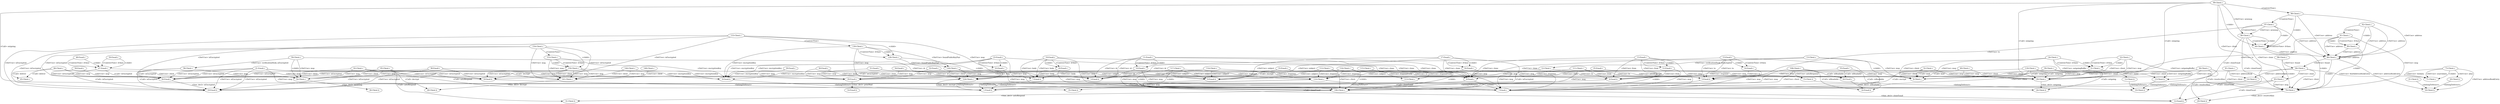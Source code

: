 digraph {
1 [label = "8-Client.c"];
2 [label = "12-Client.c"];
2 -> 1[label="<Def-Use> msg"];
3 [label = "13-Client.c"];
3 -> 2[label="<Def-Use> verificationHook_isEncrypted"];
3 -> 1[label="<child>"];
3 -> 1[label="<Def-Use> msg"];
4 [label = "21-Client.c"];
4 -> 1[label="<Def-Use> client"];
5 [label = "22-Client.c"];
5 -> 1[label="<Def-Use> client"];
5 -> 1[label="<Def-Use> msg"];
5 -> 4[label="<child>"];
6 [label = "24-Client.c"];
6 -> 1[label="<Def-Use> client"];
6 -> 4[label="<child>"];
6 -> 1[label="<Def-Use> msg"];
5 -> 4[label="<Control-Flow> if-then"];
6 -> 4[label="<Control-Flow> if-then"];
7 [label = "29-Client.c"];
8 [label = "32-Client.c"];
8 -> 7[label="<Def-Use> client"];
8 -> 7[label="<Def-Use> msg"];
9 [label = "36-Client.c"];
9 -> 7[label="<Def-Use> client"];
9 -> 7[label="<Def-Use> msg"];
10 [label = "39-Client.c"];
10 -> 7[label="<Def-Use> msg"];
10 -> 7[label="<Def-Use> client"];
11 [label = "40-Client.c"];
11 -> 1[label="<Call> mail"];
11 -> 7[label="<Def-Use> client"];
11 -> 7[label="<Def-Use> msg"];
12 [label = "45-Client.c"];
13 [label = "54-Client.c"];
14 [label = "58-Client.c"];
14 -> 13[label="<Def-Use> msg"];
15 [label = "59-Client.c"];
15 -> 14[label="<Def-Use> verificationHook_isEncrypted"];
15 -> 13[label="<child>"];
15 -> 13[label="<Def-Use> msg"];
16 [label = "62-Client.c"];
16 -> 13[label="<Def-Use> client"];
16 -> 13[label="<Def-Use> msg"];
17 [label = "65-Client.c"];
17 -> 13[label="<Def-Use> client"];
17 -> 13[label="<Def-Use> msg"];
18 [label = "66-Client.c"];
18 -> 12[label="<Call> deliver"];
18 -> 13[label="<Def-Use> client"];
18 -> 13[label="<Def-Use> msg"];
19 [label = "71-Client.c"];
20 [label = "73-Client.c"];
20 -> 19[label="<child>"];
20 -> 19[label="<Def-Use> listdata"];
20 -> 19[label="<Def-Use> searchdata"];
21 [label = "79-Client.c"];
22 [label = "81-Client.c"];
22 -> 21[label="<Def-Use> client"];
23 [label = "83-Client.c"];
23 -> 21[label="<Def-Use> msg"];
24 [label = "84-Client.c"];
24 -> 21[label="<Def-Use> client"];
24 -> 19[label="<Def-Use> findAddressBookEntry"];
24 -> 23[label="<Def-Use> clone"];
25 [label = "86-Client.c"];
25 -> 24[label="<Def-Use> found"];
25 -> 21[label="<child>"];
26 [label = "88-Client.c"];
26 -> 21[label="<child>"];
26 -> 24[label="<Def-Use> found"];
26 -> 26[label="<Def-Use> address"];
27 [label = "89-Client.c"];
27 -> 26[label="<Def-Use> address"];
27 -> 21[label="<child>"];
28 [label = "91-Client.c"];
28 -> 21[label="<Def-Use> msg"];
28 -> 26[label="<Def-Use> address"];
28 -> 27[label="<child>"];
29 [label = "92-Client.c"];
29 -> 26[label="<Def-Use> address"];
29 -> 27[label="<child>"];
29 -> 26[label="<Def-Use> address"];
28 -> 27[label="<Control-Flow> if-then"];
29 -> 28[label="<Control-Flow>"];
30 [label = "94-Client.c"];
30 -> 26[label="<Def-Use> address"];
30 -> 21[label="<child>"];
31 [label = "96-Client.c"];
31 -> 23[label="<Def-Use> clone"];
31 -> 30[label="<child>"];
32 [label = "97-Client.c"];
32 -> 31[label="<Def-Use> newmsg"];
32 -> 26[label="<Def-Use> address"];
32 -> 30[label="<child>"];
33 [label = "98-Client.c"];
33 -> 26[label="<Def-Use> address"];
33 -> 30[label="<child>"];
33 -> 26[label="<Def-Use> address"];
34 [label = "99-Client.c"];
34 -> 7[label="<Call> outgoing"];
34 -> 21[label="<Def-Use> client"];
34 -> 30[label="<child>"];
34 -> 31[label="<Def-Use> newmsg"];
30 -> 30[label="<Control-Flow> if-then"];
31 -> 30[label="<Control-Flow>"];
32 -> 31[label="<Control-Flow>"];
33 -> 32[label="<Control-Flow>"];
34 -> 33[label="<Control-Flow>"];
35 [label = "106-Client.c"];
36 [label = "108-Client.c"];
36 -> 35[label="<Def-Use> client"];
36 -> 35[label="<Def-Use> msg"];
37 [label = "110-Client.c"];
37 -> 35[label="<Def-Use> msg"];
38 [label = "111-Client.c"];
38 -> 37[label="<Def-Use> response"];
38 -> 35[label="<Def-Use> msg"];
39 [label = "112-Client.c"];
39 -> 37[label="<Def-Use> response"];
39 -> 35[label="<Def-Use> client"];
40 [label = "113-Client.c"];
41 [label = "114-Client.c"];
41 -> 37[label="<Def-Use> response"];
41 -> 35[label="<child>"];
42 [label = "115-Client.c"];
42 -> 40[label="<Def-Use> respondPrefix"];
42 -> 35[label="<child>"];
43 [label = "116-Client.c"];
43 -> 37[label="<Def-Use> response"];
43 -> 35[label="<child>"];
43 -> 40[label="<Def-Use> respondPrefix"];
44 [label = "117-Client.c"];
44 -> 37[label="<Def-Use> response"];
44 -> 35[label="<child>"];
44 -> 35[label="<Def-Use> msg"];
45 [label = "118-Client.c"];
45 -> 7[label="<Call> outgoing"];
45 -> 35[label="<Def-Use> client"];
45 -> 37[label="<Def-Use> response"];
46 [label = "124-Client.c"];
47 [label = "126-Client.c"];
47 -> 46[label="<Def-Use> client"];
47 -> 46[label="<Def-Use> msg"];
48 [label = "128-Client.c"];
48 -> 47[label="<Def-Use> foundPublicKeyPair"];
48 -> 46[label="<child>"];
49 [label = "130-Client.c"];
49 -> 46[label="<Def-Use> msg"];
49 -> 48[label="<child>"];
49 -> 47[label="<Def-Use> foundPublicKeyPair"];
50 [label = "133-Client.c"];
50 -> 46[label="<Def-Use> msg"];
50 -> 48[label="<child>"];
49 -> 48[label="<Control-Flow> if-then"];
50 -> 49[label="<Control-Flow>"];
51 [label = "141-Client.c"];
52 [label = "144-Client.c"];
52 -> 51[label="<Def-Use> msg"];
52 -> 51[label="<Def-Use> client"];
53 [label = "148-Client.c"];
53 -> 51[label="<Def-Use> client"];
54 [label = "150-Client.c"];
54 -> 51[label="<Def-Use> msg"];
54 -> 51[label="<Def-Use> msg"];
54 -> 51[label="<Def-Use> client"];
55 [label = "153-Client.c"];
55 -> 51[label="<Def-Use> msg"];
55 -> 54[label="<child>"];
56 [label = "154-Client.c"];
56 -> 51[label="<Def-Use> msg"];
56 -> 54[label="<child>"];
55 -> 54[label="<Control-Flow> if-then"];
56 -> 55[label="<Control-Flow>"];
57 [label = "10-Client.h"];
58 [label = "12-Client.h"];
59 [label = "13-Client.h"];
60 [label = "14-Client.h"];
61 [label = "15-Client.h"];
58 -> 57[label="<belongToStruct>"];
59 -> 57[label="<belongToStruct>"];
60 -> 57[label="<belongToStruct>"];
61 -> 57[label="<belongToStruct>"];
62 [label = "18-Client.h"];
63 [label = "20-Client.h"];
64 [label = "21-Client.h"];
63 -> 62[label="<belongToStruct>"];
64 -> 62[label="<belongToStruct>"];
65 [label = "24-Client.h"];
66 [label = "26-Client.h"];
67 [label = "29-Client.h"];
68 [label = "31-Client.h"];
69 [label = "35-Client.h"];
70 [label = "40-Client.h"];
71 [label = "7-Email.c"];
72 [label = "9-Email.c"];
72 -> 71[label="<child>"];
73 [label = "10-Email.c"];
73 -> 71[label="<Def-Use> msg"];
74 [label = "11-Email.c"];
74 -> 72[label="<Def-Use> clone"];
74 -> 71[label="<Def-Use> msg"];
74 -> 73[label="<child>"];
74 -> 73[label="<Control-Flow> if-then"];
75 [label = "12-Email.c"];
75 -> 71[label="<Def-Use> msg"];
76 [label = "13-Email.c"];
76 -> 72[label="<Def-Use> clone"];
76 -> 71[label="<Def-Use> msg"];
76 -> 75[label="<child>"];
76 -> 75[label="<Control-Flow> if-then"];
77 [label = "14-Email.c"];
77 -> 71[label="<Def-Use> msg"];
78 [label = "15-Email.c"];
78 -> 72[label="<Def-Use> clone"];
78 -> 71[label="<Def-Use> msg"];
78 -> 77[label="<child>"];
78 -> 77[label="<Control-Flow> if-then"];
79 [label = "16-Email.c"];
79 -> 71[label="<Def-Use> msg"];
80 [label = "17-Email.c"];
80 -> 72[label="<Def-Use> clone"];
80 -> 71[label="<Def-Use> msg"];
80 -> 79[label="<child>"];
80 -> 79[label="<Control-Flow> if-then"];
81 [label = "18-Email.c"];
81 -> 71[label="<Def-Use> msg"];
82 [label = "19-Email.c"];
82 -> 72[label="<Def-Use> clone"];
82 -> 71[label="<Def-Use> msg"];
82 -> 81[label="<child>"];
82 -> 81[label="<Control-Flow> if-then"];
83 [label = "21-Email.c"];
83 -> 72[label="<Def-Use> clone"];
83 -> 71[label="<Def-Use> msg"];
84 [label = "22-Email.c"];
84 -> 71[label="<Def-Use> msg"];
85 [label = "23-Email.c"];
85 -> 72[label="<Def-Use> clone"];
85 -> 71[label="<Def-Use> msg"];
85 -> 84[label="<child>"];
85 -> 84[label="<Control-Flow> if-then"];
86 [label = "25-Email.c"];
86 -> 72[label="<Def-Use> clone"];
86 -> 71[label="<child>"];
87 [label = "29-Email.c"];
88 [label = "31-Email.c"];
88 -> 87[label="<Def-Use> msg"];
89 [label = "32-Email.c"];
89 -> 87[label="<Def-Use> msg"];
90 [label = "33-Email.c"];
90 -> 87[label="<Def-Use> msg"];
91 [label = "34-Email.c"];
91 -> 87[label="<Def-Use> msg"];
92 [label = "35-Email.c"];
92 -> 87[label="<Def-Use> msg"];
93 [label = "36-Email.c"];
93 -> 87[label="<Def-Use> msg"];
94 [label = "38-Email.c"];
94 -> 87[label="<Def-Use> msg"];
95 [label = "39-Email.c"];
95 -> 87[label="<Def-Use> msg"];
96 [label = "44-Email.c"];
97 [label = "47-Email.c"];
97 -> 96[label="<Def-Use> msg"];
98 [label = "48-Email.c"];
98 -> 97[label="<child>"];
99 [label = "50-Email.c"];
99 -> 97[label="<child>"];
98 -> 97[label="<Control-Flow> if-then"];
99 -> 97[label="<Control-Flow> if-then"];
100 [label = "56-Email.c"];
101 [label = "58-Email.c"];
101 -> 100[label="<Def-Use> msg"];
101 -> 100[label="<Def-Use> isEncrypted"];
102 [label = "1-Email.h"];
103 [label = "3-Email.h"];
104 [label = "4-Email.h"];
105 [label = "5-Email.h"];
106 [label = "6-Email.h"];
107 [label = "7-Email.h"];
108 [label = "8-Email.h"];
109 [label = "9-Email.h"];
103 -> 102[label="<belongToStruct>"];
104 -> 102[label="<belongToStruct>"];
105 -> 102[label="<belongToStruct>"];
106 -> 102[label="<belongToStruct>"];
107 -> 102[label="<belongToStruct>"];
108 -> 102[label="<belongToStruct>"];
109 -> 102[label="<belongToStruct>"];
110 [label = "12-Email.h"];
111 [label = "14-Email.h"];
112 [label = "16-Email.h"];
113 [label = "18-Email.h"];
85 -> 109[label="<Def-Use> encryptionKey"];
74 -> 103[label="<Def-Use> id"];
80 -> 106[label="<Def-Use> subject"];
31 -> 110[label="<Call> cloneEmail"];
31 -> 71[label="<Call> cloneEmail"];
50 -> 108[label="<Def-Use> isEncrypted"];
50 -> 113[label="<Def-Use> isEncrypted"];
50 -> 100[label="<Def-Use> isEncrypted"];
76 -> 104[label="<Def-Use> from"];
79 -> 106[label="<Def-Use> subject"];
43 -> 106[label="<Def-Use> subject"];
16 -> 51[label="<Call> decrypt"];
16 -> 70[label="<Call> decrypt"];
83 -> 108[label="<Def-Use> isEncrypted"];
83 -> 113[label="<Def-Use> isEncrypted"];
83 -> 100[label="<Def-Use> isEncrypted"];
73 -> 103[label="<Def-Use> id"];
80 -> 106[label="<Def-Use> subject"];
54 -> 108[label="<Def-Use> isEncrypted"];
54 -> 113[label="<Def-Use> isEncrypted"];
54 -> 100[label="<Def-Use> isEncrypted"];
24 -> 60[label="<Def-Use> addressBook"];
72 -> 102[label="<Def-Use> email"];
18 -> 12[label="<Call> deliver"];
44 -> 106[label="<Def-Use> subject"];
38 -> 104[label="<Def-Use> from"];
37 -> 110[label="<Call> cloneEmail"];
37 -> 71[label="<Call> cloneEmail"];
78 -> 105[label="<Def-Use> to"];
32 -> 105[label="<Def-Use> to"];
20 -> 63[label="<Def-Use> alias"];
36 -> 61[label="<Def-Use> autoResponse"];
55 -> 109[label="<Def-Use> encryptionKey"];
88 -> 103[label="<Def-Use> id"];
74 -> 103[label="<Def-Use> id"];
17 -> 35[label="<Call> autoRespond"];
17 -> 68[label="<Call> autoRespond"];
9 -> 67[label="<Call> resolveAlias"];
9 -> 21[label="<Call> resolveAlias"];
92 -> 96[label="<Call> isReadable"];
92 -> 112[label="<Call> isReadable"];
39 -> 107[label="<Def-Use> body"];
22 -> 60[label="<Def-Use> addressBook"];
84 -> 109[label="<Def-Use> encryptionKey"];
34 -> 7[label="<Call> outgoing"];
34 -> 65[label="<Call> outgoing"];
85 -> 109[label="<Def-Use> encryptionKey"];
78 -> 105[label="<Def-Use> to"];
77 -> 105[label="<Def-Use> to"];
44 -> 106[label="<Def-Use> subject"];
91 -> 106[label="<Def-Use> subject"];
76 -> 104[label="<Def-Use> from"];
8 -> 69[label="<Call> encrypt"];
8 -> 46[label="<Call> encrypt"];
95 -> 109[label="<Def-Use> encryptionKey"];
93 -> 107[label="<Def-Use> body"];
39 -> 61[label="<Def-Use> autoResponse"];
3 -> 103[label="<Def-Use> id"];
10 -> 58[label="<Def-Use> name"];
83 -> 108[label="<Def-Use> isEncrypted"];
83 -> 113[label="<Def-Use> isEncrypted"];
83 -> 100[label="<Def-Use> isEncrypted"];
41 -> 106[label="<Def-Use> subject"];
45 -> 7[label="<Call> outgoing"];
45 -> 65[label="<Call> outgoing"];
49 -> 109[label="<Def-Use> encryptionKey"];
26 -> 62[label="<Def-Use> addressBookEntry"];
23 -> 110[label="<Call> cloneEmail"];
23 -> 71[label="<Call> cloneEmail"];
5 -> 59[label="<Def-Use> outgoingBuffer"];
47 -> 105[label="<Def-Use> to"];
54 -> 109[label="<Def-Use> encryptionKey"];
28 -> 105[label="<Def-Use> to"];
2 -> 113[label="<Call> isEncrypted"];
2 -> 100[label="<Call> isEncrypted"];
90 -> 105[label="<Def-Use> to"];
97 -> 113[label="<Call> isEncrypted"];
97 -> 100[label="<Call> isEncrypted"];
94 -> 108[label="<Def-Use> isEncrypted"];
94 -> 113[label="<Def-Use> isEncrypted"];
94 -> 100[label="<Def-Use> isEncrypted"];
10 -> 104[label="<Def-Use> from"];
14 -> 113[label="<Call> isEncrypted"];
14 -> 100[label="<Call> isEncrypted"];
20 -> 62[label="<Def-Use> addressBookEntry"];
52 -> 109[label="<Def-Use> encryptionKey"];
81 -> 107[label="<Def-Use> body"];
89 -> 104[label="<Def-Use> from"];
36 -> 96[label="<Call> isReadable"];
36 -> 112[label="<Call> isReadable"];
4 -> 59[label="<Def-Use> outgoingBuffer"];
24 -> 105[label="<Def-Use> to"];
75 -> 104[label="<Def-Use> from"];
82 -> 107[label="<Def-Use> body"];
11 -> 1[label="<Call> mail"];
15 -> 103[label="<Def-Use> id"];
6 -> 59[label="<Def-Use> outgoingBuffer"];
56 -> 108[label="<Def-Use> isEncrypted"];
56 -> 113[label="<Def-Use> isEncrypted"];
56 -> 100[label="<Def-Use> isEncrypted"];
82 -> 107[label="<Def-Use> body"];
38 -> 105[label="<Def-Use> to"];
96 -> 112[label="<func_decl> isReadable"];
51 -> 70[label="<func_decl> decrypt"];
21 -> 67[label="<func_decl> resolveAlias"];
87 -> 111[label="<func_decl> printMail"];
71 -> 110[label="<func_decl> cloneEmail"];
35 -> 68[label="<func_decl> autoRespond"];
7 -> 65[label="<func_decl> outgoing"];
13 -> 66[label="<func_decl> incoming"];
46 -> 69[label="<func_decl> encrypt"];
100 -> 113[label="<func_decl> isEncrypted"];
}